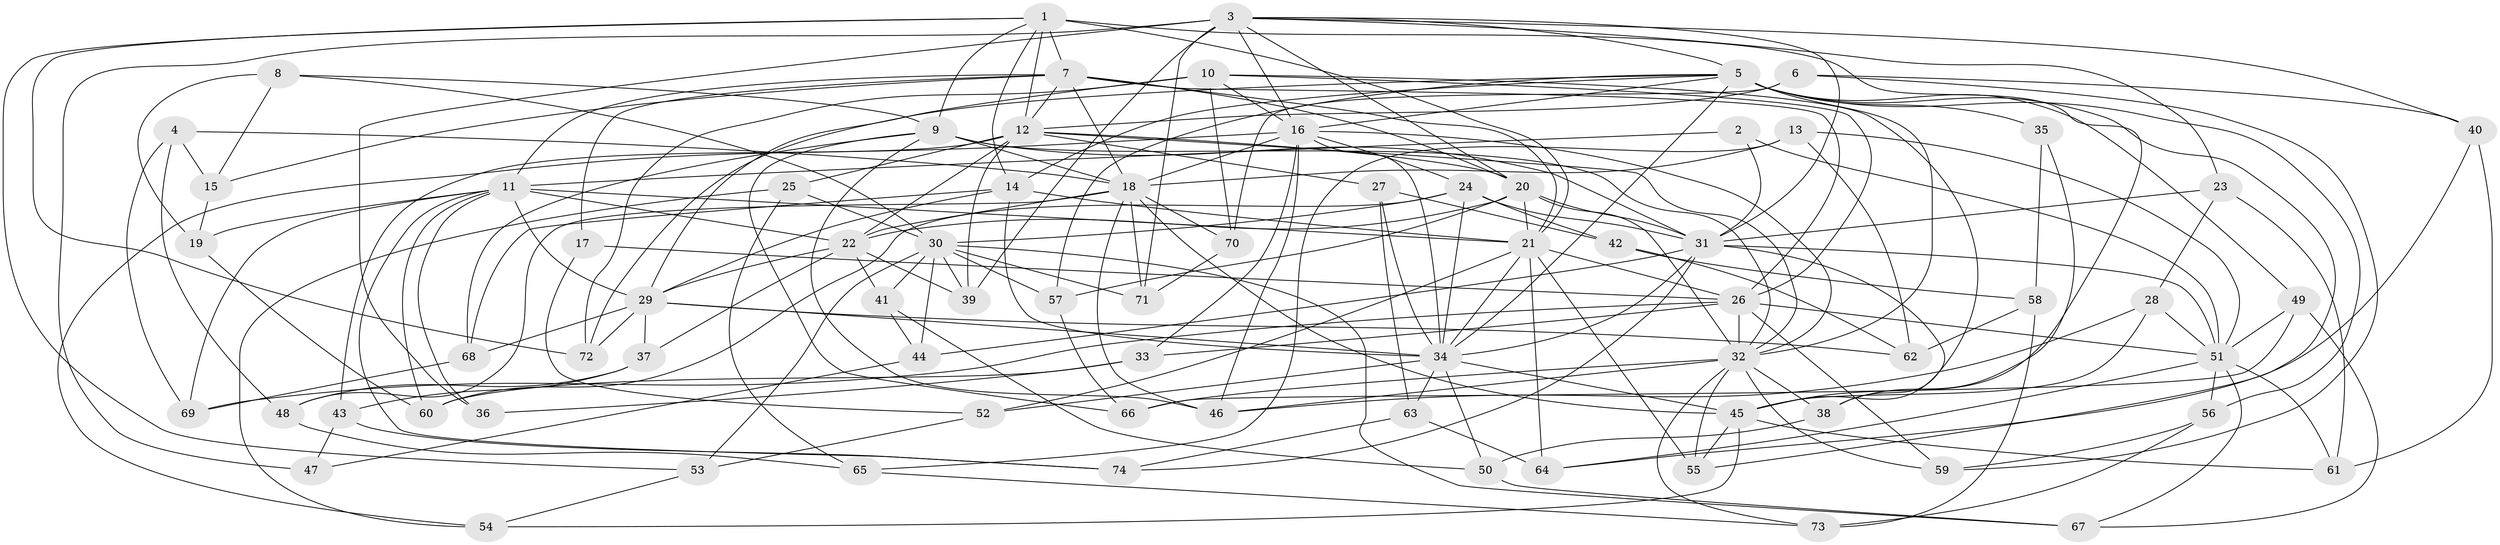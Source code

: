 // original degree distribution, {4: 1.0}
// Generated by graph-tools (version 1.1) at 2025/37/03/09/25 02:37:53]
// undirected, 74 vertices, 206 edges
graph export_dot {
graph [start="1"]
  node [color=gray90,style=filled];
  1;
  2;
  3;
  4;
  5;
  6;
  7;
  8;
  9;
  10;
  11;
  12;
  13;
  14;
  15;
  16;
  17;
  18;
  19;
  20;
  21;
  22;
  23;
  24;
  25;
  26;
  27;
  28;
  29;
  30;
  31;
  32;
  33;
  34;
  35;
  36;
  37;
  38;
  39;
  40;
  41;
  42;
  43;
  44;
  45;
  46;
  47;
  48;
  49;
  50;
  51;
  52;
  53;
  54;
  55;
  56;
  57;
  58;
  59;
  60;
  61;
  62;
  63;
  64;
  65;
  66;
  67;
  68;
  69;
  70;
  71;
  72;
  73;
  74;
  1 -- 7 [weight=2.0];
  1 -- 9 [weight=1.0];
  1 -- 12 [weight=1.0];
  1 -- 14 [weight=1.0];
  1 -- 21 [weight=2.0];
  1 -- 45 [weight=1.0];
  1 -- 53 [weight=1.0];
  1 -- 72 [weight=1.0];
  2 -- 11 [weight=2.0];
  2 -- 31 [weight=1.0];
  2 -- 51 [weight=1.0];
  3 -- 5 [weight=1.0];
  3 -- 16 [weight=1.0];
  3 -- 20 [weight=1.0];
  3 -- 23 [weight=1.0];
  3 -- 31 [weight=1.0];
  3 -- 36 [weight=2.0];
  3 -- 39 [weight=1.0];
  3 -- 40 [weight=1.0];
  3 -- 47 [weight=2.0];
  3 -- 71 [weight=1.0];
  4 -- 15 [weight=1.0];
  4 -- 18 [weight=1.0];
  4 -- 48 [weight=1.0];
  4 -- 69 [weight=1.0];
  5 -- 14 [weight=1.0];
  5 -- 16 [weight=1.0];
  5 -- 32 [weight=1.0];
  5 -- 34 [weight=1.0];
  5 -- 35 [weight=2.0];
  5 -- 49 [weight=1.0];
  5 -- 55 [weight=1.0];
  5 -- 56 [weight=1.0];
  5 -- 57 [weight=1.0];
  5 -- 72 [weight=1.0];
  6 -- 12 [weight=1.0];
  6 -- 40 [weight=1.0];
  6 -- 59 [weight=1.0];
  6 -- 70 [weight=1.0];
  7 -- 11 [weight=1.0];
  7 -- 12 [weight=1.0];
  7 -- 15 [weight=1.0];
  7 -- 17 [weight=1.0];
  7 -- 18 [weight=1.0];
  7 -- 20 [weight=2.0];
  7 -- 21 [weight=2.0];
  7 -- 26 [weight=1.0];
  8 -- 9 [weight=1.0];
  8 -- 15 [weight=1.0];
  8 -- 19 [weight=1.0];
  8 -- 30 [weight=1.0];
  9 -- 18 [weight=1.0];
  9 -- 31 [weight=1.0];
  9 -- 32 [weight=1.0];
  9 -- 46 [weight=1.0];
  9 -- 66 [weight=1.0];
  9 -- 68 [weight=1.0];
  10 -- 16 [weight=1.0];
  10 -- 26 [weight=1.0];
  10 -- 29 [weight=3.0];
  10 -- 45 [weight=1.0];
  10 -- 70 [weight=1.0];
  10 -- 72 [weight=1.0];
  11 -- 19 [weight=1.0];
  11 -- 21 [weight=1.0];
  11 -- 22 [weight=1.0];
  11 -- 29 [weight=2.0];
  11 -- 36 [weight=1.0];
  11 -- 60 [weight=1.0];
  11 -- 69 [weight=1.0];
  11 -- 74 [weight=1.0];
  12 -- 20 [weight=1.0];
  12 -- 22 [weight=1.0];
  12 -- 25 [weight=1.0];
  12 -- 27 [weight=1.0];
  12 -- 32 [weight=1.0];
  12 -- 39 [weight=1.0];
  12 -- 43 [weight=1.0];
  13 -- 18 [weight=1.0];
  13 -- 51 [weight=1.0];
  13 -- 62 [weight=1.0];
  13 -- 65 [weight=1.0];
  14 -- 21 [weight=1.0];
  14 -- 29 [weight=1.0];
  14 -- 34 [weight=1.0];
  14 -- 68 [weight=1.0];
  15 -- 19 [weight=1.0];
  16 -- 18 [weight=1.0];
  16 -- 24 [weight=1.0];
  16 -- 32 [weight=1.0];
  16 -- 33 [weight=1.0];
  16 -- 34 [weight=1.0];
  16 -- 46 [weight=1.0];
  16 -- 54 [weight=1.0];
  17 -- 26 [weight=2.0];
  17 -- 52 [weight=1.0];
  18 -- 22 [weight=1.0];
  18 -- 45 [weight=1.0];
  18 -- 46 [weight=2.0];
  18 -- 48 [weight=1.0];
  18 -- 70 [weight=1.0];
  18 -- 71 [weight=1.0];
  19 -- 60 [weight=1.0];
  20 -- 21 [weight=1.0];
  20 -- 22 [weight=1.0];
  20 -- 31 [weight=2.0];
  20 -- 32 [weight=1.0];
  20 -- 57 [weight=1.0];
  21 -- 26 [weight=1.0];
  21 -- 34 [weight=1.0];
  21 -- 52 [weight=1.0];
  21 -- 55 [weight=1.0];
  21 -- 64 [weight=1.0];
  22 -- 29 [weight=1.0];
  22 -- 37 [weight=1.0];
  22 -- 39 [weight=1.0];
  22 -- 41 [weight=1.0];
  23 -- 28 [weight=1.0];
  23 -- 31 [weight=1.0];
  23 -- 61 [weight=1.0];
  24 -- 30 [weight=1.0];
  24 -- 31 [weight=1.0];
  24 -- 34 [weight=1.0];
  24 -- 42 [weight=1.0];
  24 -- 60 [weight=1.0];
  25 -- 30 [weight=1.0];
  25 -- 54 [weight=1.0];
  25 -- 65 [weight=1.0];
  26 -- 32 [weight=1.0];
  26 -- 33 [weight=1.0];
  26 -- 51 [weight=1.0];
  26 -- 59 [weight=1.0];
  26 -- 69 [weight=1.0];
  27 -- 34 [weight=1.0];
  27 -- 42 [weight=1.0];
  27 -- 63 [weight=1.0];
  28 -- 45 [weight=1.0];
  28 -- 46 [weight=1.0];
  28 -- 51 [weight=1.0];
  29 -- 34 [weight=1.0];
  29 -- 37 [weight=1.0];
  29 -- 62 [weight=1.0];
  29 -- 68 [weight=1.0];
  29 -- 72 [weight=1.0];
  30 -- 39 [weight=1.0];
  30 -- 41 [weight=1.0];
  30 -- 44 [weight=1.0];
  30 -- 53 [weight=1.0];
  30 -- 57 [weight=1.0];
  30 -- 67 [weight=1.0];
  30 -- 71 [weight=1.0];
  31 -- 34 [weight=1.0];
  31 -- 38 [weight=1.0];
  31 -- 44 [weight=1.0];
  31 -- 51 [weight=1.0];
  31 -- 74 [weight=1.0];
  32 -- 38 [weight=1.0];
  32 -- 46 [weight=1.0];
  32 -- 55 [weight=1.0];
  32 -- 59 [weight=1.0];
  32 -- 66 [weight=1.0];
  32 -- 73 [weight=1.0];
  33 -- 36 [weight=1.0];
  33 -- 60 [weight=1.0];
  34 -- 45 [weight=1.0];
  34 -- 50 [weight=1.0];
  34 -- 52 [weight=1.0];
  34 -- 63 [weight=1.0];
  35 -- 38 [weight=1.0];
  35 -- 58 [weight=1.0];
  37 -- 43 [weight=1.0];
  37 -- 48 [weight=1.0];
  38 -- 50 [weight=1.0];
  40 -- 61 [weight=1.0];
  40 -- 64 [weight=1.0];
  41 -- 44 [weight=1.0];
  41 -- 50 [weight=1.0];
  42 -- 58 [weight=1.0];
  42 -- 62 [weight=1.0];
  43 -- 47 [weight=1.0];
  43 -- 74 [weight=1.0];
  44 -- 47 [weight=1.0];
  45 -- 54 [weight=1.0];
  45 -- 55 [weight=1.0];
  45 -- 61 [weight=1.0];
  48 -- 65 [weight=1.0];
  49 -- 51 [weight=1.0];
  49 -- 66 [weight=1.0];
  49 -- 67 [weight=1.0];
  50 -- 67 [weight=1.0];
  51 -- 56 [weight=1.0];
  51 -- 61 [weight=1.0];
  51 -- 64 [weight=1.0];
  51 -- 67 [weight=1.0];
  52 -- 53 [weight=1.0];
  53 -- 54 [weight=1.0];
  56 -- 59 [weight=1.0];
  56 -- 73 [weight=1.0];
  57 -- 66 [weight=1.0];
  58 -- 62 [weight=1.0];
  58 -- 73 [weight=1.0];
  63 -- 64 [weight=1.0];
  63 -- 74 [weight=1.0];
  65 -- 73 [weight=1.0];
  68 -- 69 [weight=1.0];
  70 -- 71 [weight=1.0];
}
